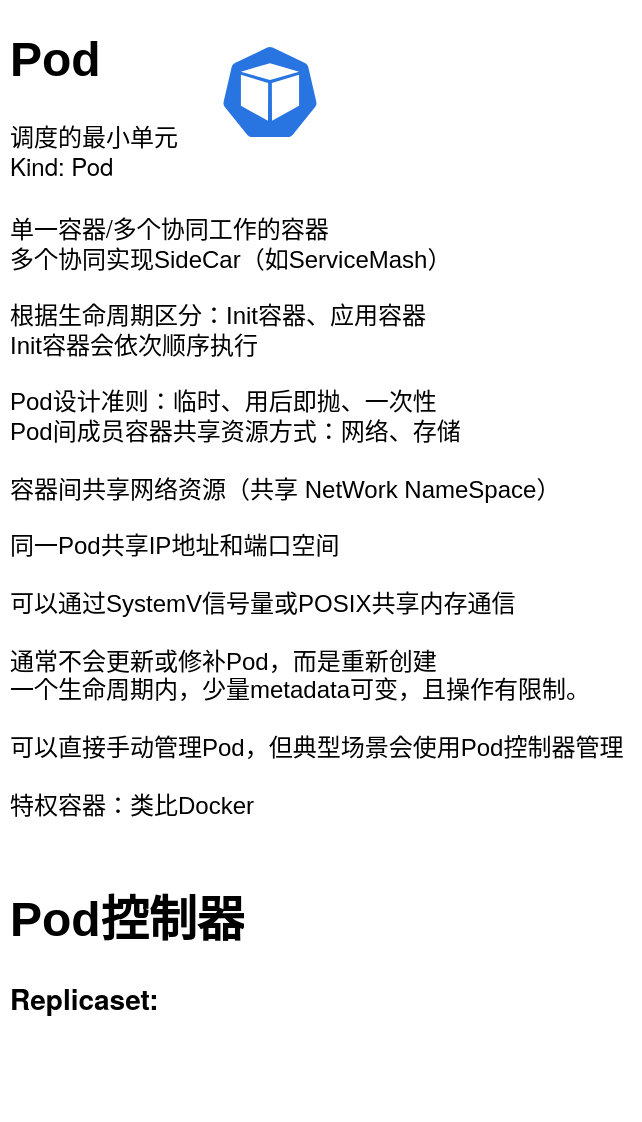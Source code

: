 <mxfile version="20.8.13" type="github">
  <diagram id="f106602c-feb2-e66a-4537-3a34d633f6aa" name="Page-1">
    <mxGraphModel dx="1171" dy="1200" grid="1" gridSize="10" guides="1" tooltips="1" connect="1" arrows="1" fold="1" page="1" pageScale="1" pageWidth="1169" pageHeight="827" background="none" math="0" shadow="0">
      <root>
        <mxCell id="0" />
        <mxCell id="1" parent="0" />
        <mxCell id="Wwge6DuqS4Lbd9nzpnZh-693" value="&lt;h1&gt;Pod控制器&lt;/h1&gt;&lt;p&gt;&lt;strong style=&quot;margin: 0px; padding: 0px; font-family: &amp;quot;PingFang SC&amp;quot;, &amp;quot;Microsoft YaHei&amp;quot;, &amp;quot;Helvetica Neue&amp;quot;, Helvetica, Arial, sans-serif; font-size: 14px;&quot;&gt;Replicaset:&amp;nbsp;&lt;/strong&gt;&lt;br&gt;&lt;/p&gt;" style="text;html=1;strokeColor=none;fillColor=none;spacing=5;spacingTop=-20;whiteSpace=wrap;overflow=hidden;rounded=0;" parent="1" vertex="1">
          <mxGeometry x="20" y="450" width="190" height="120" as="geometry" />
        </mxCell>
        <mxCell id="Wwge6DuqS4Lbd9nzpnZh-694" value="&lt;h1&gt;&lt;span style=&quot;&quot;&gt; &lt;/span&gt;&lt;font style=&quot;font-size: 24px;&quot;&gt;&lt;span style=&quot;&quot;&gt; &lt;/span&gt;Pod&lt;/font&gt;&lt;strong style=&quot;margin: 0px; padding: 0px; font-family: &amp;quot;PingFang SC&amp;quot;, &amp;quot;Microsoft YaHei&amp;quot;, &amp;quot;Helvetica Neue&amp;quot;, Helvetica, Arial, sans-serif; font-size: 14px;&quot;&gt;&amp;nbsp;&lt;/strong&gt;&lt;/h1&gt;&lt;div style=&quot;&quot;&gt;&lt;font style=&quot;font-size: 12px;&quot; face=&quot;PingFang SC, Microsoft YaHei, Helvetica Neue, Helvetica, Arial, sans-serif&quot;&gt;调度的最小单元&lt;/font&gt;&lt;/div&gt;&lt;div style=&quot;&quot;&gt;&lt;font style=&quot;font-size: 12px;&quot; face=&quot;PingFang SC, Microsoft YaHei, Helvetica Neue, Helvetica, Arial, sans-serif&quot;&gt;Kind: Pod&lt;/font&gt;&lt;/div&gt;&lt;div style=&quot;&quot;&gt;&lt;font style=&quot;font-size: 12px;&quot; face=&quot;PingFang SC, Microsoft YaHei, Helvetica Neue, Helvetica, Arial, sans-serif&quot;&gt;&lt;br&gt;&lt;/font&gt;&lt;/div&gt;&lt;div style=&quot;&quot;&gt;&lt;font style=&quot;font-size: 12px;&quot; face=&quot;PingFang SC, Microsoft YaHei, Helvetica Neue, Helvetica, Arial, sans-serif&quot;&gt;单一容器/多个协同工作的容器&lt;/font&gt;&lt;/div&gt;&lt;div style=&quot;&quot;&gt;&lt;font style=&quot;font-size: 12px;&quot;&gt;多个协同实现SideCar（如ServiceMash）&lt;/font&gt;&lt;/div&gt;&lt;div&gt;&lt;br&gt;&lt;/div&gt;&lt;div&gt;根据生命周期区分：Init容器、应用容器&lt;/div&gt;&lt;div&gt;Init容器会依次顺序执行&lt;/div&gt;&lt;div&gt;&lt;br&gt;&lt;/div&gt;&lt;div&gt;Pod设计准则：临时、用后即抛、一次性&lt;/div&gt;&lt;div&gt;Pod间成员容器共享资源方式：网络、存储&lt;/div&gt;&lt;div&gt;&lt;br&gt;&lt;/div&gt;&lt;div&gt;容器间&lt;span style=&quot;background-color: initial;&quot;&gt;共享网络资源&lt;/span&gt;&lt;span style=&quot;background-color: initial;&quot;&gt;（共享 NetWork NameSpace）&lt;/span&gt;&lt;/div&gt;&lt;div&gt;&lt;span style=&quot;background-color: initial;&quot;&gt;&lt;br&gt;&lt;/span&gt;&lt;/div&gt;&lt;div&gt;&lt;span style=&quot;background-color: initial;&quot;&gt;同一Pod共享IP地址和端口空间&lt;/span&gt;&lt;/div&gt;&lt;div&gt;&lt;span style=&quot;background-color: initial;&quot;&gt;&lt;br&gt;&lt;/span&gt;&lt;/div&gt;&lt;div&gt;&lt;span style=&quot;background-color: initial;&quot;&gt;可以通过SystemV信号量或POSIX共享内存通信&lt;/span&gt;&lt;/div&gt;&lt;div&gt;&lt;span style=&quot;background-color: initial;&quot;&gt;&lt;br&gt;&lt;/span&gt;&lt;/div&gt;&lt;div&gt;通常不会更新或修补Pod，而是重新创建&lt;/div&gt;&lt;div&gt;一个生命周期内，少量metadata可变，且操作有限制。&lt;/div&gt;&lt;div&gt;&lt;br&gt;&lt;/div&gt;&lt;div&gt;可以直接手动管理Pod，但典型场景会使用Pod控制器管理&lt;/div&gt;&lt;div&gt;&lt;br&gt;&lt;/div&gt;&lt;div&gt;特权容器：类比Docker&lt;/div&gt;" style="text;html=1;strokeColor=none;fillColor=none;spacing=5;spacingTop=-20;whiteSpace=wrap;overflow=hidden;rounded=0;labelBackgroundColor=none;labelBorderColor=none;verticalAlign=top;horizontal=1;align=left;fontStyle=0;labelPosition=center;verticalLabelPosition=middle;" parent="1" vertex="1">
          <mxGeometry x="20" y="20" width="320" height="420" as="geometry" />
        </mxCell>
        <mxCell id="Wwge6DuqS4Lbd9nzpnZh-695" value="" style="sketch=0;html=1;dashed=0;whitespace=wrap;fillColor=#2875E2;strokeColor=#ffffff;points=[[0.005,0.63,0],[0.1,0.2,0],[0.9,0.2,0],[0.5,0,0],[0.995,0.63,0],[0.72,0.99,0],[0.5,1,0],[0.28,0.99,0]];shape=mxgraph.kubernetes.icon;prIcon=pod;labelBackgroundColor=none;fontColor=#000000;" parent="1" vertex="1">
          <mxGeometry x="130" y="32" width="50" height="48" as="geometry" />
        </mxCell>
      </root>
    </mxGraphModel>
  </diagram>
</mxfile>
